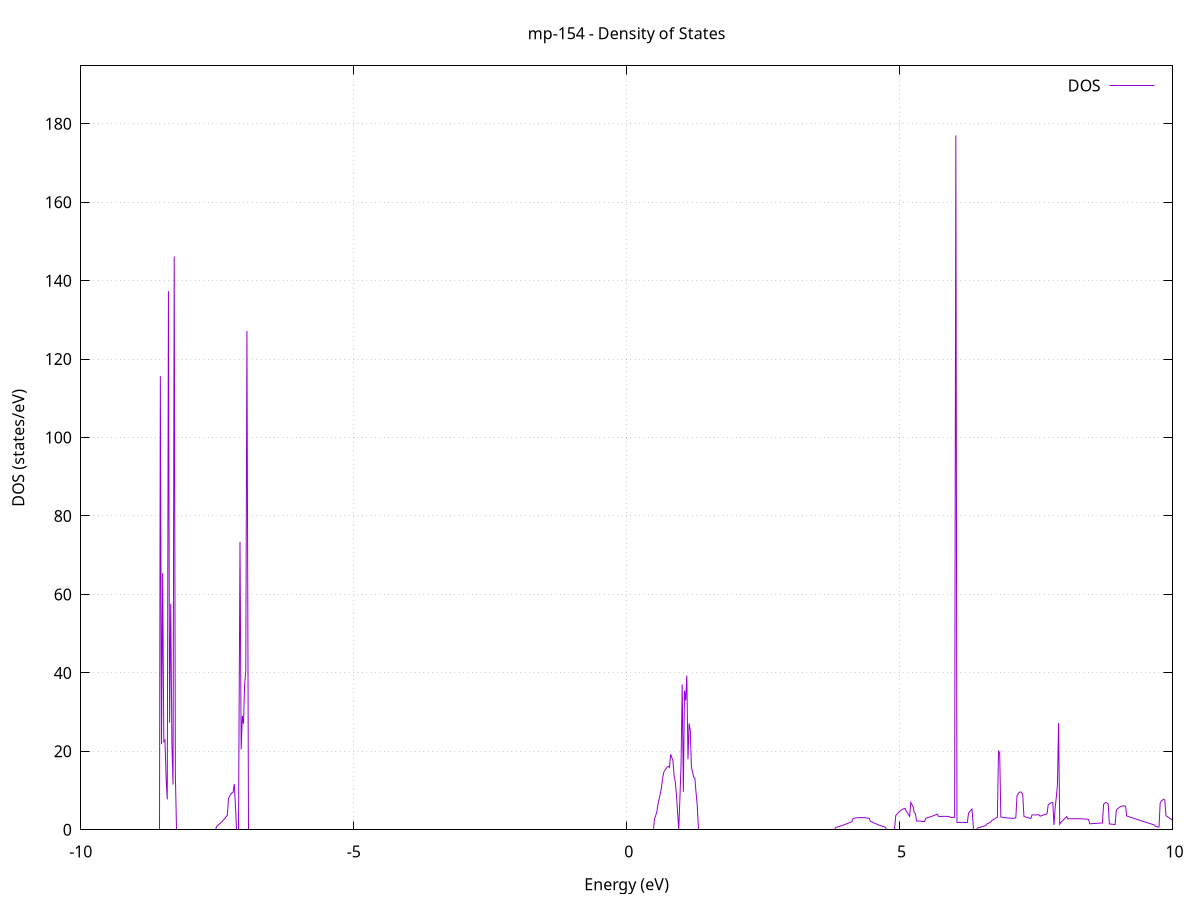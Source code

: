 set title 'mp-154 - Density of States'
set xlabel 'Energy (eV)'
set ylabel 'DOS (states/eV)'
set grid
set xrange [-10:10]
set yrange [0:194.754]
set xzeroaxis lt -1
set terminal png size 800,600
set output 'mp-154_dos_gnuplot.png'
plot '-' using 1:2 with lines title 'DOS'
-27.007300 0.000000
-26.986200 0.000000
-26.965000 0.000000
-26.943900 0.000000
-26.922700 0.000000
-26.901600 0.000000
-26.880400 0.000000
-26.859300 0.000000
-26.838100 0.000000
-26.817000 0.000000
-26.795800 0.000000
-26.774700 0.000000
-26.753500 0.000000
-26.732400 0.000000
-26.711200 0.000000
-26.690100 0.000000
-26.668900 0.000000
-26.647800 0.000000
-26.626600 0.000000
-26.605500 0.000000
-26.584300 0.000000
-26.563200 0.000000
-26.542000 0.000000
-26.520900 0.000000
-26.499700 0.000000
-26.478600 0.000000
-26.457400 0.000000
-26.436300 0.000000
-26.415100 0.000000
-26.394000 0.000000
-26.372800 0.000000
-26.351600 0.000000
-26.330500 0.000000
-26.309300 0.000000
-26.288200 0.000000
-26.267000 0.000000
-26.245900 0.000000
-26.224700 0.000000
-26.203600 0.000000
-26.182400 0.000000
-26.161300 0.000000
-26.140100 0.000000
-26.119000 0.000000
-26.097800 0.000000
-26.076700 0.000000
-26.055500 0.000000
-26.034400 0.000000
-26.013200 0.000000
-25.992100 0.000000
-25.970900 0.000000
-25.949800 0.000000
-25.928600 0.000000
-25.907500 0.000000
-25.886300 0.000000
-25.865200 0.000000
-25.844000 0.000000
-25.822900 0.000000
-25.801700 0.000000
-25.780600 0.000000
-25.759400 0.000000
-25.738300 0.000000
-25.717100 0.000000
-25.696000 0.000000
-25.674800 0.000000
-25.653700 0.000000
-25.632500 0.000000
-25.611400 0.000000
-25.590200 0.000000
-25.569100 0.000000
-25.547900 0.000000
-25.526800 0.000000
-25.505600 0.000000
-25.484500 0.000000
-25.463300 0.000000
-25.442200 0.000000
-25.421000 0.000000
-25.399900 0.000000
-25.378700 0.000000
-25.357600 0.000000
-25.336400 0.000000
-25.315300 0.000000
-25.294100 0.000000
-25.273000 0.000000
-25.251800 0.000000
-25.230700 0.000000
-25.209500 0.000000
-25.188300 0.000000
-25.167200 0.000000
-25.146000 0.000000
-25.124900 0.000000
-25.103700 0.000000
-25.082600 31.050300
-25.061400 812.853800
-25.040300 0.000000
-25.019100 0.000000
-24.998000 0.000000
-24.976800 0.000000
-24.955700 0.000000
-24.934500 0.000000
-24.913400 0.000000
-24.892200 0.000000
-24.871100 0.000000
-24.849900 0.000000
-24.828800 0.000000
-24.807600 0.000000
-24.786500 0.000000
-24.765300 0.000000
-24.744200 0.000000
-24.723000 0.000000
-24.701900 0.000000
-24.680700 0.000000
-24.659600 0.000000
-24.638400 0.000000
-24.617300 0.000000
-24.596100 0.000000
-24.575000 0.000000
-24.553800 0.000000
-24.532700 0.000000
-24.511500 0.000000
-24.490400 0.000000
-24.469200 0.000000
-24.448100 0.000000
-24.426900 0.000000
-24.405800 0.000000
-24.384600 0.000000
-24.363500 0.000000
-24.342300 0.000000
-24.321200 0.000000
-24.300000 0.000000
-24.278900 0.000000
-24.257700 0.000000
-24.236600 0.000000
-24.215400 0.000000
-24.194300 0.000000
-24.173100 0.000000
-24.152000 0.000000
-24.130800 0.000000
-24.109700 0.000000
-24.088500 0.000000
-24.067400 0.000000
-24.046200 0.000000
-24.025000 0.000000
-24.003900 0.000000
-23.982700 0.000000
-23.961600 0.000000
-23.940400 0.000000
-23.919300 0.000000
-23.898100 0.000000
-23.877000 0.000000
-23.855800 0.000000
-23.834700 0.000000
-23.813500 0.000000
-23.792400 0.000000
-23.771200 0.000000
-23.750100 0.000000
-23.728900 0.000000
-23.707800 0.000000
-23.686600 0.000000
-23.665500 0.000000
-23.644300 0.000000
-23.623200 0.000000
-23.602000 0.000000
-23.580900 0.000000
-23.559700 0.000000
-23.538600 0.000000
-23.517400 0.000000
-23.496300 0.000000
-23.475100 0.000000
-23.454000 0.000000
-23.432800 0.000000
-23.411700 0.000000
-23.390500 0.000000
-23.369400 0.000000
-23.348200 0.000000
-23.327100 0.000000
-23.305900 0.000000
-23.284800 0.000000
-23.263600 0.000000
-23.242500 0.000000
-23.221300 0.000000
-23.200200 0.000000
-23.179000 0.000000
-23.157900 0.000000
-23.136700 0.000000
-23.115600 0.000000
-23.094400 0.000000
-23.073300 0.000000
-23.052100 0.000000
-23.031000 0.000000
-23.009800 0.000000
-22.988700 0.000000
-22.967500 0.000000
-22.946400 0.000000
-22.925200 0.000000
-22.904100 0.000000
-22.882900 0.000000
-22.861700 0.000000
-22.840600 0.000000
-22.819400 0.000000
-22.798300 0.000000
-22.777100 0.000000
-22.756000 0.000000
-22.734800 0.000000
-22.713700 0.000000
-22.692500 0.000000
-22.671400 0.000000
-22.650200 0.000000
-22.629100 0.000000
-22.607900 0.000000
-22.586800 0.000000
-22.565600 0.000000
-22.544500 0.000000
-22.523300 0.000000
-22.502200 0.000000
-22.481000 0.000000
-22.459900 0.000000
-22.438700 0.000000
-22.417600 0.000000
-22.396400 0.000000
-22.375300 0.000000
-22.354100 0.000000
-22.333000 0.000000
-22.311800 0.000000
-22.290700 0.000000
-22.269500 0.000000
-22.248400 0.000000
-22.227200 0.000000
-22.206100 0.000000
-22.184900 0.000000
-22.163800 0.000000
-22.142600 0.000000
-22.121500 0.000000
-22.100300 0.000000
-22.079200 0.000000
-22.058000 0.000000
-22.036900 0.000000
-22.015700 0.000000
-21.994600 0.000000
-21.973400 0.000000
-21.952300 0.000000
-21.931100 0.000000
-21.910000 0.000000
-21.888800 0.000000
-21.867700 0.000000
-21.846500 0.000000
-21.825400 0.000000
-21.804200 0.000000
-21.783100 0.000000
-21.761900 0.000000
-21.740800 0.000000
-21.719600 0.000000
-21.698500 0.000000
-21.677300 0.000000
-21.656100 0.000000
-21.635000 0.000000
-21.613800 0.000000
-21.592700 0.000000
-21.571500 0.000000
-21.550400 0.000000
-21.529200 0.000000
-21.508100 0.000000
-21.486900 0.000000
-21.465800 0.000000
-21.444600 0.000000
-21.423500 0.000000
-21.402300 0.000000
-21.381200 0.000000
-21.360000 0.000000
-21.338900 0.000000
-21.317700 0.000000
-21.296600 0.000000
-21.275400 0.000000
-21.254300 0.000000
-21.233100 0.000000
-21.212000 0.000000
-21.190800 0.000000
-21.169700 0.000000
-21.148500 0.000000
-21.127400 0.000000
-21.106200 0.000000
-21.085100 0.000000
-21.063900 0.000000
-21.042800 0.000000
-21.021600 0.000000
-21.000500 0.000000
-20.979300 0.000000
-20.958200 0.000000
-20.937000 0.000000
-20.915900 0.000000
-20.894700 0.000000
-20.873600 0.000000
-20.852400 0.000000
-20.831300 0.000000
-20.810100 0.000000
-20.789000 0.000000
-20.767800 0.000000
-20.746700 0.000000
-20.725500 0.000000
-20.704400 0.000000
-20.683200 0.000000
-20.662100 0.000000
-20.640900 0.000000
-20.619800 0.000000
-20.598600 0.000000
-20.577500 0.000000
-20.556300 0.000000
-20.535200 0.000000
-20.514000 0.000000
-20.492800 0.000000
-20.471700 0.000000
-20.450500 0.000000
-20.429400 0.000000
-20.408200 0.000000
-20.387100 0.000000
-20.365900 0.000000
-20.344800 0.000000
-20.323600 0.000000
-20.302500 0.000000
-20.281300 0.000000
-20.260200 0.000000
-20.239000 0.000000
-20.217900 0.000000
-20.196700 0.000000
-20.175600 0.000000
-20.154400 0.000000
-20.133300 0.000000
-20.112100 0.000000
-20.091000 0.000000
-20.069800 0.000000
-20.048700 0.000000
-20.027500 0.000000
-20.006400 0.000000
-19.985200 0.000000
-19.964100 0.000000
-19.942900 0.000000
-19.921800 0.000000
-19.900600 0.000000
-19.879500 0.000000
-19.858300 0.000000
-19.837200 0.000000
-19.816000 0.000000
-19.794900 0.000000
-19.773700 0.000000
-19.752600 0.000000
-19.731400 0.000000
-19.710300 0.000000
-19.689100 0.000000
-19.668000 0.000000
-19.646800 0.000000
-19.625700 0.000000
-19.604500 0.000000
-19.583400 0.000000
-19.562200 0.000000
-19.541100 0.000000
-19.519900 0.000000
-19.498800 0.000000
-19.477600 0.000000
-19.456500 0.000000
-19.435300 0.000000
-19.414200 0.000000
-19.393000 0.000000
-19.371900 0.000000
-19.350700 0.000000
-19.329500 0.000000
-19.308400 0.000000
-19.287200 0.000000
-19.266100 0.000000
-19.244900 0.000000
-19.223800 0.000000
-19.202600 0.000000
-19.181500 0.000000
-19.160300 0.000000
-19.139200 0.000000
-19.118000 0.000000
-19.096900 0.000000
-19.075700 0.000000
-19.054600 0.000000
-19.033400 0.000000
-19.012300 0.000000
-18.991100 0.000000
-18.970000 0.000000
-18.948800 0.000000
-18.927700 0.000000
-18.906500 0.000000
-18.885400 0.000000
-18.864200 0.000000
-18.843100 0.000000
-18.821900 0.000000
-18.800800 0.000000
-18.779600 0.000000
-18.758500 0.000000
-18.737300 0.000000
-18.716200 0.000000
-18.695000 0.000000
-18.673900 0.000000
-18.652700 0.000000
-18.631600 0.000000
-18.610400 0.000000
-18.589300 0.000000
-18.568100 0.000000
-18.547000 0.000000
-18.525800 0.000000
-18.504700 0.000000
-18.483500 0.000000
-18.462400 0.000000
-18.441200 0.000000
-18.420100 0.000000
-18.398900 0.000000
-18.377800 0.000000
-18.356600 0.000000
-18.335500 0.000000
-18.314300 0.000000
-18.293200 0.000000
-18.272000 0.000000
-18.250900 0.000000
-18.229700 0.000000
-18.208600 0.000000
-18.187400 0.000000
-18.166200 0.000000
-18.145100 0.000000
-18.123900 0.000000
-18.102800 0.000000
-18.081600 0.000000
-18.060500 0.000000
-18.039300 0.000000
-18.018200 0.000000
-17.997000 0.000000
-17.975900 0.000000
-17.954700 0.000000
-17.933600 0.000000
-17.912400 0.000000
-17.891300 0.000000
-17.870100 0.000000
-17.849000 0.000000
-17.827800 0.000000
-17.806700 0.000000
-17.785500 0.000000
-17.764400 0.000000
-17.743200 0.000000
-17.722100 0.000000
-17.700900 0.000000
-17.679800 0.000000
-17.658600 0.000000
-17.637500 0.000000
-17.616300 0.000000
-17.595200 0.000000
-17.574000 0.000000
-17.552900 0.000000
-17.531700 0.000000
-17.510600 0.000000
-17.489400 0.000000
-17.468300 0.000000
-17.447100 0.000000
-17.426000 0.000000
-17.404800 0.000000
-17.383700 0.000000
-17.362500 0.000000
-17.341400 0.000000
-17.320200 0.000000
-17.299100 0.000000
-17.277900 0.000000
-17.256800 0.000000
-17.235600 0.000000
-17.214500 0.000000
-17.193300 0.000000
-17.172200 0.000000
-17.151000 0.000000
-17.129900 0.000000
-17.108700 0.000000
-17.087600 0.000000
-17.066400 0.000000
-17.045300 0.000000
-17.024100 0.000000
-17.002900 0.000000
-16.981800 0.000000
-16.960600 0.000000
-16.939500 0.000000
-16.918300 0.000000
-16.897200 0.000000
-16.876000 0.000000
-16.854900 0.000000
-16.833700 0.000000
-16.812600 0.000000
-16.791400 0.000000
-16.770300 0.000000
-16.749100 0.000000
-16.728000 0.000000
-16.706800 0.000000
-16.685700 0.000000
-16.664500 0.000000
-16.643400 0.000000
-16.622200 0.000000
-16.601100 0.000000
-16.579900 0.000000
-16.558800 0.000000
-16.537600 0.000000
-16.516500 0.000000
-16.495300 0.000000
-16.474200 0.000000
-16.453000 0.000000
-16.431900 0.000000
-16.410700 0.000000
-16.389600 0.000000
-16.368400 0.000000
-16.347300 0.000000
-16.326100 0.000000
-16.305000 0.000000
-16.283800 0.000000
-16.262700 0.000000
-16.241500 0.000000
-16.220400 0.000000
-16.199200 0.000000
-16.178100 0.000000
-16.156900 0.000000
-16.135800 0.000000
-16.114600 0.000000
-16.093500 0.000000
-16.072300 0.000000
-16.051200 0.000000
-16.030000 0.000000
-16.008900 0.000000
-15.987700 0.000000
-15.966600 0.000000
-15.945400 0.000000
-15.924300 0.000000
-15.903100 0.000000
-15.882000 0.000000
-15.860800 0.000000
-15.839600 0.000000
-15.818500 0.000000
-15.797300 0.000000
-15.776200 0.000000
-15.755000 0.000000
-15.733900 0.000000
-15.712700 0.000000
-15.691600 0.000000
-15.670400 0.000000
-15.649300 0.000000
-15.628100 0.000000
-15.607000 0.000000
-15.585800 0.000000
-15.564700 0.000000
-15.543500 0.000000
-15.522400 0.000000
-15.501200 0.000000
-15.480100 0.000000
-15.458900 0.000000
-15.437800 0.000000
-15.416600 0.000000
-15.395500 0.000000
-15.374300 0.000000
-15.353200 0.000000
-15.332000 0.000000
-15.310900 0.000000
-15.289700 0.000000
-15.268600 0.000000
-15.247400 0.000000
-15.226300 0.000000
-15.205100 0.000000
-15.184000 0.000000
-15.162800 0.000000
-15.141700 0.000000
-15.120500 0.000000
-15.099400 0.000000
-15.078200 0.000000
-15.057100 0.000000
-15.035900 0.000000
-15.014800 0.000000
-14.993600 0.000000
-14.972500 0.000000
-14.951300 0.000000
-14.930200 0.000000
-14.909000 0.000000
-14.887900 0.000000
-14.866700 0.000000
-14.845600 0.000000
-14.824400 0.000000
-14.803300 0.000000
-14.782100 0.000000
-14.761000 0.000000
-14.739800 0.000000
-14.718700 0.000000
-14.697500 0.000000
-14.676400 0.000000
-14.655200 0.000000
-14.634000 0.000000
-14.612900 0.000000
-14.591700 0.000000
-14.570600 0.000000
-14.549400 0.000000
-14.528300 0.000000
-14.507100 0.000000
-14.486000 0.000000
-14.464800 0.000000
-14.443700 0.000000
-14.422500 0.000000
-14.401400 0.000000
-14.380200 0.000000
-14.359100 0.000000
-14.337900 0.000000
-14.316800 0.000000
-14.295600 0.000000
-14.274500 0.000000
-14.253300 0.000000
-14.232200 0.000000
-14.211000 0.000000
-14.189900 0.000000
-14.168700 0.000000
-14.147600 0.000000
-14.126400 0.000000
-14.105300 0.000000
-14.084100 0.000000
-14.063000 0.000000
-14.041800 0.000000
-14.020700 0.000000
-13.999500 0.000000
-13.978400 0.000000
-13.957200 0.000000
-13.936100 0.000000
-13.914900 0.000000
-13.893800 0.000000
-13.872600 0.000000
-13.851500 0.000000
-13.830300 0.000000
-13.809200 0.000000
-13.788000 0.000000
-13.766900 0.000000
-13.745700 0.000000
-13.724600 0.000000
-13.703400 0.000000
-13.682300 0.000000
-13.661100 0.000000
-13.640000 0.000000
-13.618800 0.000000
-13.597700 0.000000
-13.576500 0.000000
-13.555400 0.000000
-13.534200 0.000000
-13.513100 0.000000
-13.491900 0.000000
-13.470700 0.000000
-13.449600 0.000000
-13.428400 0.000000
-13.407300 0.000000
-13.386100 0.000000
-13.365000 0.000000
-13.343800 0.000000
-13.322700 0.000000
-13.301500 0.000000
-13.280400 0.000000
-13.259200 0.000000
-13.238100 0.000000
-13.216900 0.000000
-13.195800 0.000000
-13.174600 0.000000
-13.153500 0.000000
-13.132300 0.000000
-13.111200 0.000000
-13.090000 0.000000
-13.068900 0.000000
-13.047700 0.000000
-13.026600 0.000000
-13.005400 0.000000
-12.984300 0.000000
-12.963100 0.000000
-12.942000 0.000000
-12.920800 0.000000
-12.899700 0.000000
-12.878500 0.000000
-12.857400 0.000000
-12.836200 0.000000
-12.815100 0.000000
-12.793900 0.000000
-12.772800 0.000000
-12.751600 0.000000
-12.730500 0.000000
-12.709300 0.000000
-12.688200 0.000000
-12.667000 0.000000
-12.645900 0.000000
-12.624700 0.000000
-12.603600 0.000000
-12.582400 0.000000
-12.561300 0.000000
-12.540100 0.000000
-12.519000 0.000000
-12.497800 0.000000
-12.476700 0.000000
-12.455500 0.000000
-12.434400 0.000000
-12.413200 0.000000
-12.392100 0.000000
-12.370900 0.000000
-12.349800 0.000000
-12.328600 0.000000
-12.307400 0.000000
-12.286300 0.000000
-12.265100 0.000000
-12.244000 0.000000
-12.222800 0.000000
-12.201700 0.000000
-12.180500 0.000000
-12.159400 0.000000
-12.138200 0.000000
-12.117100 0.000000
-12.095900 0.000000
-12.074800 0.000000
-12.053600 0.000000
-12.032500 0.000000
-12.011300 0.000000
-11.990200 0.000000
-11.969000 0.000000
-11.947900 0.000000
-11.926700 0.000000
-11.905600 0.000000
-11.884400 0.000000
-11.863300 0.000000
-11.842100 0.000000
-11.821000 0.000000
-11.799800 0.000000
-11.778700 0.000000
-11.757500 0.000000
-11.736400 0.000000
-11.715200 0.000000
-11.694100 0.000000
-11.672900 0.000000
-11.651800 0.000000
-11.630600 0.000000
-11.609500 0.000000
-11.588300 0.000000
-11.567200 0.000000
-11.546000 0.000000
-11.524900 0.000000
-11.503700 0.000000
-11.482600 0.000000
-11.461400 0.000000
-11.440300 0.000000
-11.419100 0.000000
-11.398000 0.000000
-11.376800 0.000000
-11.355700 0.000000
-11.334500 0.000000
-11.313400 0.000000
-11.292200 0.000000
-11.271100 0.000000
-11.249900 0.000000
-11.228800 0.000000
-11.207600 0.000000
-11.186500 0.000000
-11.165300 0.000000
-11.144100 0.000000
-11.123000 0.000000
-11.101800 0.000000
-11.080700 0.000000
-11.059500 0.000000
-11.038400 0.000000
-11.017200 0.000000
-10.996100 0.000000
-10.974900 0.000000
-10.953800 0.000000
-10.932600 0.000000
-10.911500 0.000000
-10.890300 0.000000
-10.869200 0.000000
-10.848000 0.000000
-10.826900 0.000000
-10.805700 0.000000
-10.784600 0.000000
-10.763400 0.000000
-10.742300 0.000000
-10.721100 0.000000
-10.700000 0.000000
-10.678800 0.000000
-10.657700 0.000000
-10.636500 0.000000
-10.615400 0.000000
-10.594200 0.000000
-10.573100 0.000000
-10.551900 0.000000
-10.530800 0.000000
-10.509600 0.000000
-10.488500 8.812800
-10.467300 179.651000
-10.446200 38.813100
-10.425000 24.703500
-10.403900 9.879900
-10.382700 0.000000
-10.361600 0.000000
-10.340400 0.000000
-10.319300 0.000000
-10.298100 0.000000
-10.277000 0.000000
-10.255800 0.000000
-10.234700 0.000000
-10.213500 0.000000
-10.192400 0.000000
-10.171200 0.000000
-10.150100 0.000000
-10.128900 0.000000
-10.107800 0.000000
-10.086600 0.000000
-10.065500 0.000000
-10.044300 0.000000
-10.023200 0.000000
-10.002000 0.000000
-9.980800 0.000000
-9.959700 0.000000
-9.938500 0.000000
-9.917400 0.000000
-9.896200 0.000000
-9.875100 0.000000
-9.853900 0.000000
-9.832800 0.000000
-9.811600 0.000000
-9.790500 0.000000
-9.769300 0.000000
-9.748200 0.000000
-9.727000 0.000000
-9.705900 0.000000
-9.684700 0.000000
-9.663600 0.000000
-9.642400 0.000000
-9.621300 0.000000
-9.600100 0.000000
-9.579000 0.000000
-9.557800 0.000000
-9.536700 0.000000
-9.515500 0.000000
-9.494400 0.000000
-9.473200 0.000000
-9.452100 0.000000
-9.430900 0.000000
-9.409800 0.000000
-9.388600 0.000000
-9.367500 0.000000
-9.346300 0.000000
-9.325200 0.000000
-9.304000 0.000000
-9.282900 0.000000
-9.261700 0.000000
-9.240600 0.000000
-9.219400 0.000000
-9.198300 0.000000
-9.177100 0.000000
-9.156000 0.000000
-9.134800 0.000000
-9.113700 0.000000
-9.092500 0.000000
-9.071400 0.000000
-9.050200 0.000000
-9.029100 0.000000
-9.007900 0.000000
-8.986800 0.000000
-8.965600 0.000000
-8.944500 0.000000
-8.923300 0.000000
-8.902200 0.000000
-8.881000 0.000000
-8.859900 0.000000
-8.838700 0.000000
-8.817500 0.000000
-8.796400 0.000000
-8.775200 0.000000
-8.754100 0.000000
-8.732900 0.000000
-8.711800 0.000000
-8.690600 0.000000
-8.669500 0.000000
-8.648300 0.000000
-8.627200 0.000000
-8.606000 0.000000
-8.584900 0.000000
-8.563700 0.000000
-8.542600 115.654700
-8.521400 21.836300
-8.500300 65.452600
-8.479100 22.471500
-8.458000 22.884700
-8.436800 13.015200
-8.415700 7.725500
-8.394500 137.331600
-8.373400 27.296700
-8.352200 57.608500
-8.331100 21.963500
-8.309900 11.523800
-8.288800 146.141900
-8.267600 14.225800
-8.246500 0.000000
-8.225300 0.000000
-8.204200 0.000000
-8.183000 0.000000
-8.161900 0.000000
-8.140700 0.000000
-8.119600 0.000000
-8.098400 0.000000
-8.077300 0.000000
-8.056100 0.000000
-8.035000 0.000000
-8.013800 0.000000
-7.992700 0.000000
-7.971500 0.000000
-7.950400 0.000000
-7.929200 0.000000
-7.908100 0.000000
-7.886900 0.000000
-7.865800 0.000000
-7.844600 0.000000
-7.823500 0.000000
-7.802300 0.000000
-7.781200 0.000000
-7.760000 0.000000
-7.738900 0.000000
-7.717700 0.000000
-7.696600 0.000000
-7.675400 0.000000
-7.654300 0.000000
-7.633100 0.000000
-7.611900 0.000000
-7.590800 0.000000
-7.569600 0.000000
-7.548500 0.000000
-7.527300 0.000000
-7.506200 0.951500
-7.485000 1.178200
-7.463900 1.424500
-7.442700 1.690500
-7.421600 1.976000
-7.400400 2.281200
-7.379300 2.605900
-7.358100 2.950300
-7.337000 3.314200
-7.315800 3.697700
-7.294700 7.871400
-7.273500 8.570800
-7.252400 9.084100
-7.231200 9.411300
-7.210100 9.552500
-7.188900 11.671700
-7.167800 6.401300
-7.146600 0.000000
-7.125500 0.000000
-7.104300 0.000000
-7.083200 73.407400
-7.062000 20.452300
-7.040900 29.004300
-7.019700 27.056100
-6.998600 36.991100
-6.977400 40.563000
-6.956300 127.183000
-6.935100 0.000000
-6.914000 0.000000
-6.892800 0.000000
-6.871700 0.000000
-6.850500 0.000000
-6.829400 0.000000
-6.808200 0.000000
-6.787100 0.000000
-6.765900 0.000000
-6.744800 0.000000
-6.723600 0.000000
-6.702500 0.000000
-6.681300 0.000000
-6.660200 0.000000
-6.639000 0.000000
-6.617900 0.000000
-6.596700 0.000000
-6.575600 0.000000
-6.554400 0.000000
-6.533300 0.000000
-6.512100 0.000000
-6.491000 0.000000
-6.469800 0.000000
-6.448600 0.000000
-6.427500 0.000000
-6.406300 0.000000
-6.385200 0.000000
-6.364000 0.000000
-6.342900 0.000000
-6.321700 0.000000
-6.300600 0.000000
-6.279400 0.000000
-6.258300 0.000000
-6.237100 0.000000
-6.216000 0.000000
-6.194800 0.000000
-6.173700 0.000000
-6.152500 0.000000
-6.131400 0.000000
-6.110200 0.000000
-6.089100 0.000000
-6.067900 0.000000
-6.046800 0.000000
-6.025600 0.000000
-6.004500 0.000000
-5.983300 0.000000
-5.962200 0.000000
-5.941000 0.000000
-5.919900 0.000000
-5.898700 0.000000
-5.877600 0.000000
-5.856400 0.000000
-5.835300 0.000000
-5.814100 0.000000
-5.793000 0.000000
-5.771800 0.000000
-5.750700 0.000000
-5.729500 0.000000
-5.708400 0.000000
-5.687200 0.000000
-5.666100 0.000000
-5.644900 0.000000
-5.623800 0.000000
-5.602600 0.000000
-5.581500 0.000000
-5.560300 0.000000
-5.539200 0.000000
-5.518000 0.000000
-5.496900 0.000000
-5.475700 0.000000
-5.454600 0.000000
-5.433400 0.000000
-5.412300 0.000000
-5.391100 0.000000
-5.370000 0.000000
-5.348800 0.000000
-5.327700 0.000000
-5.306500 0.000000
-5.285300 0.000000
-5.264200 0.000000
-5.243000 0.000000
-5.221900 0.000000
-5.200700 0.000000
-5.179600 0.000000
-5.158400 0.000000
-5.137300 0.000000
-5.116100 0.000000
-5.095000 0.000000
-5.073800 0.000000
-5.052700 0.000000
-5.031500 0.000000
-5.010400 0.000000
-4.989200 0.000000
-4.968100 0.000000
-4.946900 0.000000
-4.925800 0.000000
-4.904600 0.000000
-4.883500 0.000000
-4.862300 0.000000
-4.841200 0.000000
-4.820000 0.000000
-4.798900 0.000000
-4.777700 0.000000
-4.756600 0.000000
-4.735400 0.000000
-4.714300 0.000000
-4.693100 0.000000
-4.672000 0.000000
-4.650800 0.000000
-4.629700 0.000000
-4.608500 0.000000
-4.587400 0.000000
-4.566200 0.000000
-4.545100 0.000000
-4.523900 0.000000
-4.502800 0.000000
-4.481600 0.000000
-4.460500 0.000000
-4.439300 0.000000
-4.418200 0.000000
-4.397000 0.000000
-4.375900 0.000000
-4.354700 0.000000
-4.333600 0.000000
-4.312400 0.000000
-4.291300 0.000000
-4.270100 0.000000
-4.249000 0.000000
-4.227800 0.000000
-4.206700 0.000000
-4.185500 0.000000
-4.164400 0.000000
-4.143200 0.000000
-4.122000 0.000000
-4.100900 0.000000
-4.079700 0.000000
-4.058600 0.000000
-4.037400 0.000000
-4.016300 0.000000
-3.995100 0.000000
-3.974000 0.000000
-3.952800 0.000000
-3.931700 0.000000
-3.910500 0.000000
-3.889400 0.000000
-3.868200 0.000000
-3.847100 0.000000
-3.825900 0.000000
-3.804800 0.000000
-3.783600 0.000000
-3.762500 0.000000
-3.741300 0.000000
-3.720200 0.000000
-3.699000 0.000000
-3.677900 0.000000
-3.656700 0.000000
-3.635600 0.000000
-3.614400 0.000000
-3.593300 0.000000
-3.572100 0.000000
-3.551000 0.000000
-3.529800 0.000000
-3.508700 0.000000
-3.487500 0.000000
-3.466400 0.000000
-3.445200 0.000000
-3.424100 0.000000
-3.402900 0.000000
-3.381800 0.000000
-3.360600 0.000000
-3.339500 0.000000
-3.318300 0.000000
-3.297200 0.000000
-3.276000 0.000000
-3.254900 0.000000
-3.233700 0.000000
-3.212600 0.000000
-3.191400 0.000000
-3.170300 0.000000
-3.149100 0.000000
-3.128000 0.000000
-3.106800 0.000000
-3.085700 0.000000
-3.064500 0.000000
-3.043400 0.000000
-3.022200 0.000000
-3.001100 0.000000
-2.979900 0.000000
-2.958700 0.000000
-2.937600 0.000000
-2.916400 0.000000
-2.895300 0.000000
-2.874100 0.000000
-2.853000 0.000000
-2.831800 0.000000
-2.810700 0.000000
-2.789500 0.000000
-2.768400 0.000000
-2.747200 0.000000
-2.726100 0.000000
-2.704900 0.000000
-2.683800 0.000000
-2.662600 0.000000
-2.641500 0.000000
-2.620300 0.000000
-2.599200 0.000000
-2.578000 0.000000
-2.556900 0.000000
-2.535700 0.000000
-2.514600 0.000000
-2.493400 0.000000
-2.472300 0.000000
-2.451100 0.000000
-2.430000 0.000000
-2.408800 0.000000
-2.387700 0.000000
-2.366500 0.000000
-2.345400 0.000000
-2.324200 0.000000
-2.303100 0.000000
-2.281900 0.000000
-2.260800 0.000000
-2.239600 0.000000
-2.218500 0.000000
-2.197300 0.000000
-2.176200 0.000000
-2.155000 0.000000
-2.133900 0.000000
-2.112700 0.000000
-2.091600 0.000000
-2.070400 0.000000
-2.049300 0.000000
-2.028100 0.000000
-2.007000 0.000000
-1.985800 0.000000
-1.964700 0.000000
-1.943500 0.000000
-1.922400 0.000000
-1.901200 0.000000
-1.880100 0.000000
-1.858900 0.000000
-1.837800 0.000000
-1.816600 0.000000
-1.795400 0.000000
-1.774300 0.000000
-1.753100 0.000000
-1.732000 0.000000
-1.710800 0.000000
-1.689700 0.000000
-1.668500 0.000000
-1.647400 0.000000
-1.626200 0.000000
-1.605100 0.000000
-1.583900 0.000000
-1.562800 0.000000
-1.541600 0.000000
-1.520500 0.000000
-1.499300 0.000000
-1.478200 0.000000
-1.457000 0.000000
-1.435900 0.000000
-1.414700 0.000000
-1.393600 0.000000
-1.372400 0.000000
-1.351300 0.000000
-1.330100 0.000000
-1.309000 0.000000
-1.287800 0.000000
-1.266700 0.000000
-1.245500 0.000000
-1.224400 0.000000
-1.203200 0.000000
-1.182100 0.000000
-1.160900 0.000000
-1.139800 0.000000
-1.118600 0.000000
-1.097500 0.000000
-1.076300 0.000000
-1.055200 0.000000
-1.034000 0.000000
-1.012900 0.000000
-0.991700 0.000000
-0.970600 0.000000
-0.949400 0.000000
-0.928300 0.000000
-0.907100 0.000000
-0.886000 0.000000
-0.864800 0.000000
-0.843700 0.000000
-0.822500 0.000000
-0.801400 0.000000
-0.780200 0.000000
-0.759100 0.000000
-0.737900 0.000000
-0.716800 0.000000
-0.695600 0.000000
-0.674500 0.000000
-0.653300 0.000000
-0.632200 0.000000
-0.611000 0.000000
-0.589800 0.000000
-0.568700 0.000000
-0.547500 0.000000
-0.526400 0.000000
-0.505200 0.000000
-0.484100 0.000000
-0.462900 0.000000
-0.441800 0.000000
-0.420600 0.000000
-0.399500 0.000000
-0.378300 0.000000
-0.357200 0.000000
-0.336000 0.000000
-0.314900 0.000000
-0.293700 0.000000
-0.272600 0.000000
-0.251400 0.000000
-0.230300 0.000000
-0.209100 0.000000
-0.188000 0.000000
-0.166800 0.000000
-0.145700 0.000000
-0.124500 0.000000
-0.103400 0.000000
-0.082200 0.000000
-0.061100 0.000000
-0.039900 0.000000
-0.018800 0.000000
0.002400 0.000000
0.023500 0.000000
0.044700 0.000000
0.065800 0.000000
0.087000 0.000000
0.108100 0.000000
0.129300 0.000000
0.150400 0.000000
0.171600 0.000000
0.192700 0.000000
0.213900 0.000000
0.235000 0.000000
0.256200 0.000000
0.277300 0.000000
0.298500 0.000000
0.319600 0.000000
0.340800 0.000000
0.361900 0.000000
0.383100 0.000000
0.404200 0.000000
0.425400 0.000000
0.446500 0.000000
0.467700 0.000000
0.488800 0.000000
0.510000 2.728400
0.531100 3.579600
0.552300 4.514000
0.573500 6.486300
0.594600 7.784500
0.615800 9.181000
0.636900 10.675700
0.658100 13.063900
0.679200 14.610600
0.700400 15.175900
0.721500 15.622800
0.742700 15.951200
0.763800 16.161100
0.785000 15.913800
0.806100 19.246900
0.827300 18.451600
0.848400 17.506200
0.869600 13.762500
0.890700 12.259400
0.911900 8.937800
0.933000 4.505900
0.954200 0.000000
0.975300 7.869200
0.996500 16.533500
1.017600 37.040800
1.038800 9.690800
1.059900 35.465300
1.081100 32.928700
1.102200 39.326300
1.123400 17.979400
1.144500 27.112700
1.165700 25.284100
1.186800 15.958700
1.208000 14.701300
1.229100 13.362300
1.250300 13.161400
1.271400 9.504200
1.292600 6.342300
1.313700 0.000000
1.334900 0.000000
1.356000 0.000000
1.377200 0.000000
1.398300 0.000000
1.419500 0.000000
1.440600 0.000000
1.461800 0.000000
1.482900 0.000000
1.504100 0.000000
1.525200 0.000000
1.546400 0.000000
1.567500 0.000000
1.588700 0.000000
1.609800 0.000000
1.631000 0.000000
1.652100 0.000000
1.673300 0.000000
1.694400 0.000000
1.715600 0.000000
1.736800 0.000000
1.757900 0.000000
1.779100 0.000000
1.800200 0.000000
1.821400 0.000000
1.842500 0.000000
1.863700 0.000000
1.884800 0.000000
1.906000 0.000000
1.927100 0.000000
1.948300 0.000000
1.969400 0.000000
1.990600 0.000000
2.011700 0.000000
2.032900 0.000000
2.054000 0.000000
2.075200 0.000000
2.096300 0.000000
2.117500 0.000000
2.138600 0.000000
2.159800 0.000000
2.180900 0.000000
2.202100 0.000000
2.223200 0.000000
2.244400 0.000000
2.265500 0.000000
2.286700 0.000000
2.307800 0.000000
2.329000 0.000000
2.350100 0.000000
2.371300 0.000000
2.392400 0.000000
2.413600 0.000000
2.434700 0.000000
2.455900 0.000000
2.477000 0.000000
2.498200 0.000000
2.519300 0.000000
2.540500 0.000000
2.561600 0.000000
2.582800 0.000000
2.603900 0.000000
2.625100 0.000000
2.646200 0.000000
2.667400 0.000000
2.688500 0.000000
2.709700 0.000000
2.730800 0.000000
2.752000 0.000000
2.773100 0.000000
2.794300 0.000000
2.815400 0.000000
2.836600 0.000000
2.857700 0.000000
2.878900 0.000000
2.900100 0.000000
2.921200 0.000000
2.942400 0.000000
2.963500 0.000000
2.984700 0.000000
3.005800 0.000000
3.027000 0.000000
3.048100 0.000000
3.069300 0.000000
3.090400 0.000000
3.111600 0.000000
3.132700 0.000000
3.153900 0.000000
3.175000 0.000000
3.196200 0.000000
3.217300 0.000000
3.238500 0.000000
3.259600 0.000000
3.280800 0.000000
3.301900 0.000000
3.323100 0.000000
3.344200 0.000000
3.365400 0.000000
3.386500 0.000000
3.407700 0.000000
3.428800 0.000000
3.450000 0.000000
3.471100 0.000000
3.492300 0.000000
3.513400 0.000000
3.534600 0.000000
3.555700 0.000000
3.576900 0.000000
3.598000 0.000000
3.619200 0.000000
3.640300 0.000000
3.661500 0.000000
3.682600 0.000000
3.703800 0.000000
3.724900 0.000000
3.746100 0.000000
3.767200 0.000000
3.788400 0.000000
3.809500 0.000000
3.830700 0.598800
3.851800 0.681300
3.873000 0.767400
3.894100 0.857200
3.915300 0.950700
3.936400 1.047800
3.957600 1.148600
3.978700 1.253100
3.999900 1.361200
4.021000 1.473000
4.042200 1.588400
4.063400 1.707500
4.084500 1.830300
4.105700 1.956700
4.126800 2.086800
4.148000 2.895200
4.169100 2.950300
4.190300 2.997100
4.211400 3.035800
4.232600 3.066100
4.253700 3.088300
4.274900 3.102200
4.296000 3.107800
4.317200 3.105200
4.338300 3.094400
4.359500 3.075300
4.380600 3.048000
4.401800 3.012400
4.422900 2.968600
4.444100 2.916600
4.465200 2.164600
4.486400 2.022800
4.507500 1.885200
4.528700 1.751700
4.549800 1.622400
4.571000 1.497300
4.592100 1.376300
4.613300 1.259500
4.634400 1.146900
4.655600 1.038400
4.676700 0.934200
4.697900 0.834000
4.719000 0.738100
4.740200 0.646300
4.761300 0.000000
4.782500 0.000000
4.803600 0.000000
4.824800 0.000000
4.845900 0.000000
4.867100 0.000000
4.888200 0.000000
4.909400 0.000000
4.930500 3.629600
4.951700 3.985700
4.972800 4.306400
4.994000 4.591700
5.015100 4.841400
5.036300 5.055700
5.057400 5.234500
5.078600 5.377800
5.099700 5.485600
5.120900 4.799400
5.142000 4.323300
5.163200 3.865500
5.184300 3.426000
5.205500 6.974800
5.226700 6.427300
5.247800 5.881700
5.269000 4.329600
5.290100 4.106700
5.311300 2.247100
5.332400 2.226800
5.353600 2.206400
5.374700 2.185800
5.395900 2.165000
5.417000 2.144100
5.438200 2.123100
5.459300 2.101800
5.480500 2.933900
5.501600 3.021100
5.522800 3.112200
5.543900 3.207300
5.565100 3.306500
5.586200 3.409600
5.607400 3.516700
5.628500 3.627900
5.649700 3.743000
5.670800 3.862100
5.692000 3.985300
5.713100 3.429300
5.734300 3.430100
5.755400 3.429800
5.776600 3.428200
5.797700 3.425500
5.818900 3.421500
5.840000 3.416300
5.861200 3.409900
5.882300 3.402200
5.903500 3.393400
5.924600 3.200200
5.945800 3.202100
5.966900 3.202200
5.988100 3.200700
6.009200 3.197400
6.030400 177.049200
6.051500 1.855600
6.072700 1.862900
6.093800 1.869200
6.115000 1.874400
6.136100 1.878600
6.157300 1.881700
6.178400 1.883700
6.199600 1.884700
6.220700 1.884700
6.241900 1.883600
6.263000 4.204700
6.284200 4.606600
6.305300 4.966200
6.326500 5.283500
6.347600 0.000000
6.368800 0.000000
6.389900 0.000000
6.411100 0.000000
6.432300 0.474600
6.453400 0.551700
6.474600 0.632800
6.495700 0.717700
6.516900 0.806600
6.538000 0.899300
6.559200 0.996000
6.580300 1.096500
6.601500 1.479700
6.622600 1.618900
6.643800 1.763200
6.664900 1.912500
6.686100 2.326100
6.707200 2.502200
6.728400 2.683900
6.749500 2.871100
6.770700 3.063800
6.791800 3.262000
6.813000 20.216600
6.834100 19.469800
6.855300 3.253800
6.876400 3.200400
6.897600 3.151800
6.918700 3.107900
6.939900 3.068600
6.961000 3.034000
6.982200 3.004100
7.003300 2.978800
7.024500 2.958300
7.045600 2.942400
7.066800 2.931200
7.087900 2.924700
7.109100 2.922900
7.130200 3.169300
7.151400 8.658700
7.172500 9.210700
7.193700 9.543500
7.214800 9.657200
7.236000 9.551700
7.257100 8.825700
7.278300 3.416300
7.299400 3.310700
7.320600 3.211500
7.341700 3.118500
7.362900 3.031800
7.384000 2.951400
7.405200 2.877300
7.426300 3.784500
7.447500 3.783900
7.468600 3.786200
7.489800 3.791500
7.510900 3.799700
7.532100 3.810900
7.553200 3.825000
7.574400 3.465200
7.595600 3.571400
7.616700 3.675500
7.637900 3.777300
7.659000 3.877000
7.680200 3.974400
7.701300 4.069500
7.722500 6.333200
7.743600 6.603400
7.764800 6.802100
7.785900 6.929400
7.807100 6.985200
7.828200 1.230100
7.849400 5.444900
7.870500 8.217300
7.891700 11.397100
7.912800 27.202700
7.934000 1.417900
7.955100 1.904600
7.976300 2.177300
7.997400 2.461700
8.018600 2.757800
8.039700 3.065600
8.060900 3.385200
8.082000 2.764700
8.103200 2.781900
8.124300 2.796300
8.145500 2.808000
8.166600 2.816900
8.187800 2.823000
8.208900 2.826400
8.230100 2.827000
8.251200 2.824800
8.272400 2.819900
8.293500 2.812300
8.314700 2.801900
8.335800 2.788700
8.357000 2.772800
8.378100 2.754100
8.399300 2.732600
8.420400 2.708400
8.441600 2.681500
8.462700 2.651700
8.483900 1.527500
8.505000 1.545300
8.526200 1.563600
8.547300 1.582500
8.568500 1.601900
8.589600 1.621800
8.610800 1.642300
8.631900 1.663400
8.653100 1.685000
8.674200 1.707100
8.695400 1.729800
8.716500 1.753100
8.737700 6.488200
8.758900 6.807000
8.780000 6.918400
8.801200 6.822300
8.822300 6.518900
8.843500 1.494900
8.864600 1.461600
8.885800 1.428700
8.906900 1.396100
8.928100 1.363900
8.949200 1.332000
8.970400 4.965000
8.991500 5.288100
9.012700 5.556500
9.033800 5.770200
9.055000 5.929400
9.076100 6.033800
9.097300 6.083600
9.118400 6.078800
9.139600 6.019300
9.160700 3.525200
9.181900 3.424400
9.203000 3.323900
9.224200 3.224000
9.245300 3.124600
9.266500 3.025600
9.287600 2.927200
9.308800 2.829200
9.329900 2.731700
9.351100 2.634700
9.372200 2.538200
9.393400 2.442100
9.414500 2.346600
9.435700 2.251500
9.456800 2.156900
9.478000 2.062900
9.499100 1.969300
9.520300 1.876100
9.541400 1.783500
9.562600 1.691300
9.583700 1.599700
9.604900 1.508500
9.626000 1.417800
9.647200 1.327600
9.668300 1.237900
9.689500 0.827500
9.710600 0.777300
9.731800 0.729400
9.752900 0.683700
9.774100 6.763000
9.795200 7.300900
9.816400 7.560800
9.837500 7.787600
9.858700 7.580800
9.879800 3.602900
9.901000 3.394000
9.922200 3.189800
9.943300 2.990200
9.964500 2.795200
9.985600 2.604900
10.006800 2.419200
10.027900 2.238100
10.049100 2.061700
10.070200 1.889800
10.091400 1.722600
10.112500 1.560100
10.133700 0.698400
10.154800 3.525300
10.176000 4.231500
10.197100 4.975300
10.218300 5.756400
10.239400 2.459800
10.260600 2.455100
10.281700 2.449300
10.302900 2.442400
10.324000 2.434600
10.345200 2.425800
10.366300 3.309900
10.387500 3.429700
10.408600 3.554700
10.429800 3.684700
10.450900 3.819900
10.472100 3.960100
10.493200 4.105500
10.514400 4.255900
10.535500 4.411500
10.556700 4.572200
10.577800 4.738000
10.599000 4.603500
10.620100 5.439300
10.641300 5.572000
10.662400 5.706200
10.683600 5.841800
10.704700 5.978900
10.725900 6.117400
10.747000 6.257400
10.768200 6.398800
10.789300 6.541800
10.810500 8.781100
10.831600 8.891600
10.852800 9.021300
10.873900 9.438800
10.895100 9.466100
10.916200 9.499800
10.937400 9.539800
10.958500 9.586200
10.979700 9.489600
11.000800 9.938800
11.022000 9.199700
11.043100 8.494900
11.064300 7.824200
11.085500 7.187700
11.106600 5.090200
11.127800 5.087800
11.148900 5.076500
11.170100 5.056300
11.191200 4.759600
11.212400 4.565300
11.233500 4.377000
11.254700 4.194600
11.275800 4.018100
11.297000 3.847600
11.318100 3.683100
11.339300 3.524500
11.360400 3.371800
11.381600 3.225100
11.402700 2.259700
11.423900 7.250900
11.445000 9.237700
11.466200 10.917900
11.487300 7.157200
11.508500 7.117100
11.529600 7.056100
11.550800 3.230400
11.571900 3.184300
11.593100 3.135800
11.614200 3.084800
11.635400 3.829400
11.656500 3.893300
11.677700 3.960200
11.698800 4.029900
11.720000 4.102500
11.741100 4.178100
11.762300 4.256500
11.783400 4.337800
11.804600 4.422000
11.825700 4.509100
11.846900 4.599200
11.868000 4.692100
11.889200 4.475300
11.910300 4.413300
11.931500 4.345800
11.952600 4.273000
11.973800 4.194800
11.994900 4.111200
12.016100 2.366100
12.037200 2.371200
12.058400 2.373300
12.079500 2.372400
12.100700 2.368600
12.121800 2.361900
12.143000 2.352100
12.164100 2.339500
12.185300 2.847400
12.206400 2.896100
12.227600 2.945500
12.248800 2.995700
12.269900 3.046600
12.291100 3.098300
12.312200 2.974700
12.333400 2.941700
12.354500 3.116600
12.375700 3.115300
12.396800 3.122000
12.418000 3.136800
12.439100 3.159800
12.460300 3.190800
12.481400 3.229800
12.502600 3.277000
12.523700 3.332300
12.544900 3.395600
12.566000 5.136700
12.587200 5.584100
12.608300 5.453000
12.629500 7.054400
12.650600 7.032600
12.671800 7.587100
12.692900 7.517500
12.714100 7.388300
12.735200 7.199700
12.756400 6.951500
12.777500 6.643800
12.798700 1.853500
12.819800 1.964200
12.841000 2.075800
12.862100 2.188600
12.883300 2.302300
12.904400 2.417000
12.925600 2.532800
12.946700 2.649600
12.967900 2.767400
12.989000 3.246900
13.010200 3.217400
13.031300 3.181800
13.052500 3.140000
13.073600 3.092000
13.094800 3.037800
13.115900 2.977400
13.137100 2.910700
13.158200 2.837900
13.179400 2.758900
13.200500 2.673700
13.221700 2.582200
13.242800 2.484600
13.264000 2.380800
13.285100 2.270700
13.306300 2.154500
13.327400 2.032100
13.348600 2.077300
13.369700 0.013200
13.390900 0.000000
13.412000 0.000000
13.433200 0.000000
13.454400 0.000000
13.475500 0.000000
13.496700 0.000000
13.517800 0.000000
13.539000 0.000000
13.560100 0.000000
13.581300 0.000000
13.602400 0.000000
13.623600 0.000000
13.644700 0.000000
13.665900 0.000000
13.687000 0.000000
13.708200 0.000000
13.729300 0.000000
13.750500 0.000000
13.771600 0.000000
13.792800 0.000000
13.813900 0.000000
13.835100 0.000000
13.856200 0.000000
13.877400 0.000000
13.898500 0.000000
13.919700 0.000000
13.940800 0.000000
13.962000 0.000000
13.983100 0.000000
14.004300 0.000000
14.025400 0.000000
14.046600 0.000000
14.067700 0.000000
14.088900 0.000000
14.110000 0.000000
14.131200 0.000000
14.152300 0.000000
14.173500 0.000000
14.194600 0.000000
14.215800 0.000000
14.236900 0.000000
14.258100 0.000000
14.279200 0.000000
14.300400 0.000000
14.321500 0.000000
14.342700 0.000000
14.363800 0.000000
14.385000 0.000000
14.406100 0.000000
14.427300 0.000000
14.448400 0.000000
14.469600 0.000000
14.490700 0.000000
14.511900 0.000000
14.533000 0.000000
14.554200 0.000000
14.575300 0.000000
14.596500 0.000000
14.617700 0.000000
14.638800 0.000000
14.660000 0.000000
14.681100 0.000000
14.702300 0.000000
14.723400 0.000000
14.744600 0.000000
14.765700 0.000000
14.786900 0.000000
14.808000 0.000000
14.829200 0.000000
14.850300 0.000000
14.871500 0.000000
14.892600 0.000000
14.913800 0.000000
14.934900 0.000000
14.956100 0.000000
14.977200 0.000000
14.998400 0.000000
15.019500 0.000000
15.040700 0.000000
15.061800 0.000000
15.083000 0.000000
15.104100 0.000000
15.125300 0.000000
15.146400 0.000000
15.167600 0.000000
15.188700 0.000000
15.209900 0.000000
15.231000 0.000000
15.252200 0.000000
15.273300 0.000000
15.294500 0.000000
e
